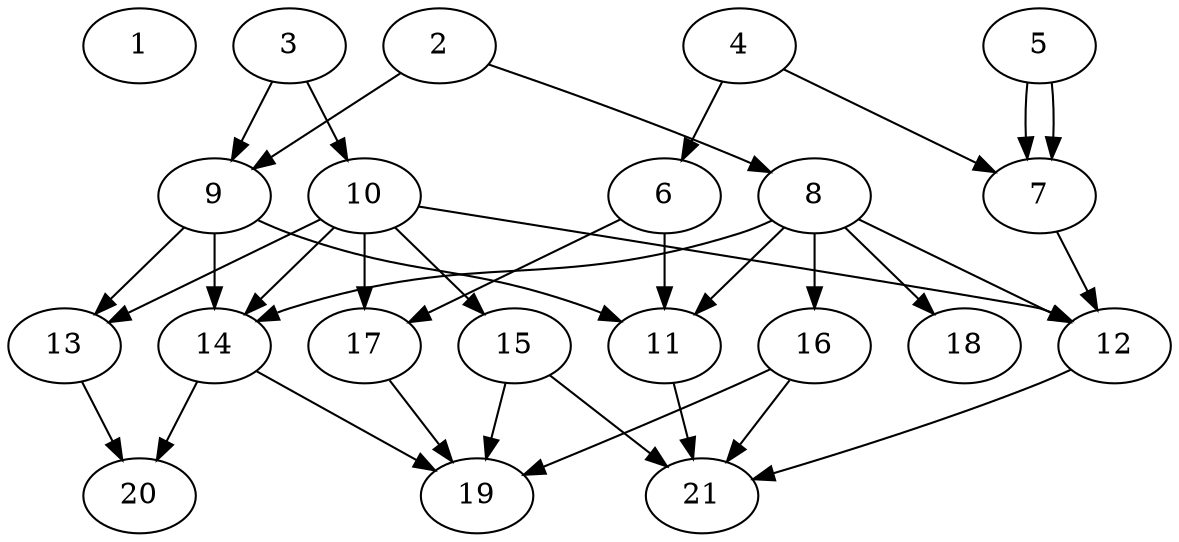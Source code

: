 // DAG (tier=2-normal, mode=data, n=21, ccr=0.436, fat=0.690, density=0.510, regular=0.526, jump=0.190, mindata=2097152, maxdata=16777216)
// DAG automatically generated by daggen at Sun Aug 24 16:33:34 2025
// /home/ermia/Project/Environments/daggen/bin/daggen --dot --ccr 0.436 --fat 0.690 --regular 0.526 --density 0.510 --jump 0.190 --mindata 2097152 --maxdata 16777216 -n 21 
digraph G {
  1 [size="25145104413117906944", alpha="0.13", expect_size="12572552206558953472"]
  2 [size="26434534901576316", alpha="0.02", expect_size="13217267450788158"]
  2 -> 8 [size ="488486771621888"]
  2 -> 9 [size ="488486771621888"]
  3 [size="400771988324352000000", alpha="0.04", expect_size="200385994162176000000"]
  3 -> 9 [size ="434865438720000"]
  3 -> 10 [size ="434865438720000"]
  4 [size="2398424144470293348352", alpha="0.05", expect_size="1199212072235146674176"]
  4 -> 6 [size ="1433421712719872"]
  4 -> 7 [size ="1433421712719872"]
  5 [size="17278425005755280", alpha="0.11", expect_size="8639212502877640"]
  5 -> 7 [size ="687351667884032"]
  5 -> 7 [size ="687351667884032"]
  6 [size="21479588014278152", alpha="0.11", expect_size="10739794007139076"]
  6 -> 11 [size ="494909089906688"]
  6 -> 17 [size ="494909089906688"]
  7 [size="38255537990953800", alpha="0.02", expect_size="19127768995476900"]
  7 -> 12 [size ="1967284570554368"]
  8 [size="27449609336564392", alpha="0.09", expect_size="13724804668282196"]
  8 -> 11 [size ="484016104931328"]
  8 -> 12 [size ="484016104931328"]
  8 -> 14 [size ="484016104931328"]
  8 -> 16 [size ="484016104931328"]
  8 -> 18 [size ="484016104931328"]
  9 [size="931087692139002496", alpha="0.06", expect_size="465543846069501248"]
  9 -> 11 [size ="1942186358734848"]
  9 -> 13 [size ="1942186358734848"]
  9 -> 14 [size ="1942186358734848"]
  10 [size="3188174961122274705408", alpha="0.04", expect_size="1594087480561137352704"]
  10 -> 12 [size ="1732944888594432"]
  10 -> 13 [size ="1732944888594432"]
  10 -> 14 [size ="1732944888594432"]
  10 -> 15 [size ="1732944888594432"]
  10 -> 17 [size ="1732944888594432"]
  11 [size="3071185583637266432000", alpha="0.12", expect_size="1535592791818633216000"]
  11 -> 21 [size ="1690287944499200"]
  12 [size="75255782236286353408", alpha="0.13", expect_size="37627891118143176704"]
  12 -> 21 [size ="142599029522432"]
  13 [size="2135267994512693", alpha="0.09", expect_size="1067633997256346"]
  13 -> 20 [size ="59220628078592"]
  14 [size="66527012424863711232", alpha="0.01", expect_size="33263506212431855616"]
  14 -> 19 [size ="131347557384192"]
  14 -> 20 [size ="131347557384192"]
  15 [size="3499933015828376584192", alpha="0.06", expect_size="1749966507914188292096"]
  15 -> 19 [size ="1844150987128832"]
  15 -> 21 [size ="1844150987128832"]
  16 [size="131339448519760019456", alpha="0.02", expect_size="65669724259880009728"]
  16 -> 19 [size ="206706172755968"]
  16 -> 21 [size ="206706172755968"]
  17 [size="30685946171654004", alpha="0.06", expect_size="15342973085827002"]
  17 -> 19 [size ="577056001753088"]
  18 [size="2581221575272708440064", alpha="0.13", expect_size="1290610787636354220032"]
  19 [size="10455401585675886", alpha="0.06", expect_size="5227700792837943"]
  20 [size="781887118223581440", alpha="0.15", expect_size="390943559111790720"]
  21 [size="1332789665530749386752", alpha="0.15", expect_size="666394832765374693376"]
}